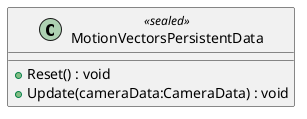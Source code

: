 @startuml
class MotionVectorsPersistentData <<sealed>> {
    + Reset() : void
    + Update(cameraData:CameraData) : void
}
@enduml
